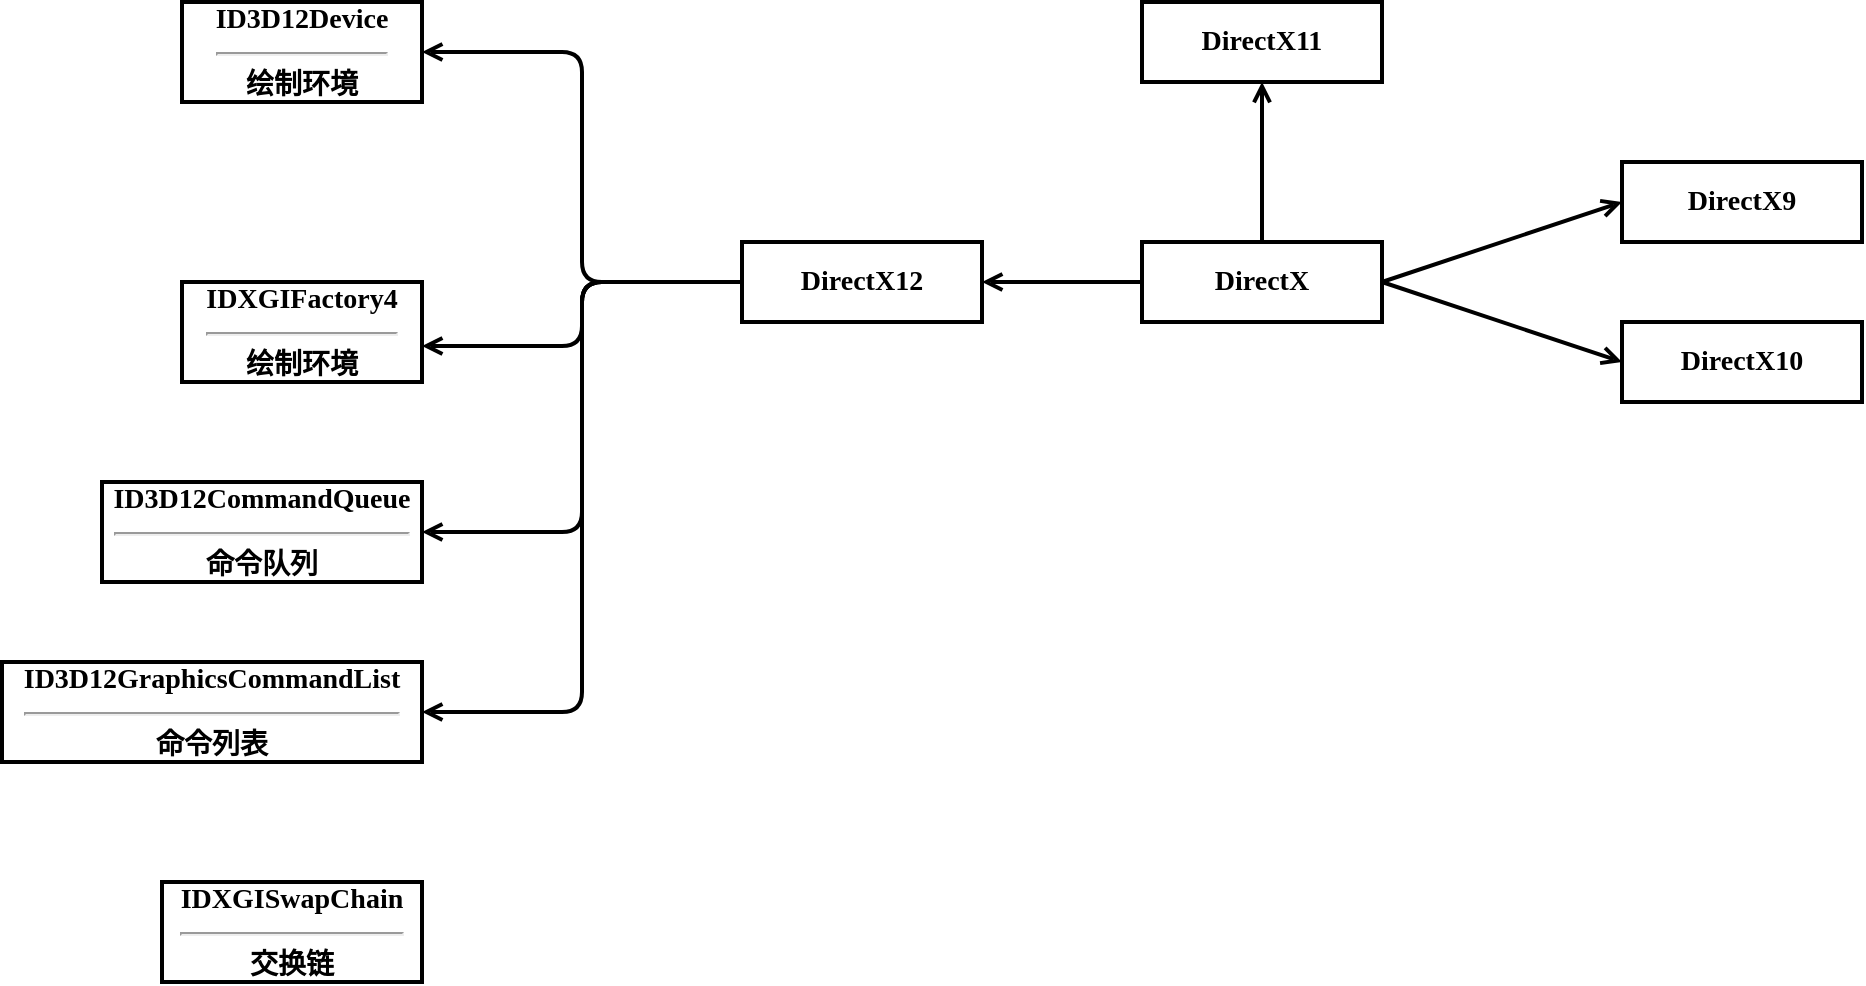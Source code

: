 <mxfile version="15.4.0" type="device" pages="2"><diagram id="eBcIH6b9l23G9IAImu_H" name="Page-1"><mxGraphModel dx="1913" dy="2095" grid="1" gridSize="10" guides="1" tooltips="1" connect="1" arrows="1" fold="1" page="1" pageScale="1" pageWidth="827" pageHeight="1169" math="0" shadow="0"><root><mxCell id="0"/><mxCell id="1" parent="0"/><mxCell id="t9ZsIAYddjeb4ANDbsls-3" value="" style="rounded=1;orthogonalLoop=1;jettySize=auto;html=1;fontFamily=Comic Sans MS;fontSize=14;strokeWidth=2;endArrow=open;endFill=0;entryX=0;entryY=0.5;entryDx=0;entryDy=0;exitX=1;exitY=0.5;exitDx=0;exitDy=0;" edge="1" parent="1" source="t9ZsIAYddjeb4ANDbsls-1" target="t9ZsIAYddjeb4ANDbsls-2"><mxGeometry relative="1" as="geometry"/></mxCell><mxCell id="t9ZsIAYddjeb4ANDbsls-5" style="edgeStyle=none;orthogonalLoop=1;jettySize=auto;html=1;exitX=1;exitY=0.5;exitDx=0;exitDy=0;entryX=0;entryY=0.5;entryDx=0;entryDy=0;fontFamily=Comic Sans MS;fontSize=14;endArrow=open;endFill=0;strokeWidth=2;" edge="1" parent="1" source="t9ZsIAYddjeb4ANDbsls-1" target="t9ZsIAYddjeb4ANDbsls-4"><mxGeometry relative="1" as="geometry"/></mxCell><mxCell id="t9ZsIAYddjeb4ANDbsls-7" value="" style="edgeStyle=none;orthogonalLoop=1;jettySize=auto;html=1;fontFamily=Comic Sans MS;fontSize=14;endArrow=open;endFill=0;strokeWidth=2;" edge="1" parent="1" source="t9ZsIAYddjeb4ANDbsls-1" target="t9ZsIAYddjeb4ANDbsls-6"><mxGeometry relative="1" as="geometry"/></mxCell><mxCell id="t9ZsIAYddjeb4ANDbsls-9" value="" style="edgeStyle=none;orthogonalLoop=1;jettySize=auto;html=1;fontFamily=Comic Sans MS;fontSize=14;endArrow=open;endFill=0;strokeWidth=2;" edge="1" parent="1" source="t9ZsIAYddjeb4ANDbsls-1" target="t9ZsIAYddjeb4ANDbsls-8"><mxGeometry relative="1" as="geometry"/></mxCell><mxCell id="t9ZsIAYddjeb4ANDbsls-1" value="DirectX" style="rounded=0;whiteSpace=wrap;html=1;fontFamily=Comic Sans MS;fontStyle=1;fontSize=14;strokeWidth=2;" vertex="1" parent="1"><mxGeometry x="200" y="120" width="120" height="40" as="geometry"/></mxCell><mxCell id="t9ZsIAYddjeb4ANDbsls-2" value="DirectX9" style="rounded=0;whiteSpace=wrap;html=1;fontFamily=Comic Sans MS;fontStyle=1;fontSize=14;strokeWidth=2;" vertex="1" parent="1"><mxGeometry x="440" y="80" width="120" height="40" as="geometry"/></mxCell><mxCell id="t9ZsIAYddjeb4ANDbsls-4" value="DirectX10" style="rounded=0;whiteSpace=wrap;html=1;fontFamily=Comic Sans MS;fontStyle=1;fontSize=14;strokeWidth=2;" vertex="1" parent="1"><mxGeometry x="440" y="160" width="120" height="40" as="geometry"/></mxCell><mxCell id="t9ZsIAYddjeb4ANDbsls-14" value="" style="edgeStyle=orthogonalEdgeStyle;orthogonalLoop=1;jettySize=auto;html=1;fontFamily=Comic Sans MS;fontSize=14;endArrow=open;endFill=0;strokeWidth=2;entryX=1;entryY=0.5;entryDx=0;entryDy=0;exitX=0;exitY=0.5;exitDx=0;exitDy=0;" edge="1" parent="1" source="t9ZsIAYddjeb4ANDbsls-6" target="t9ZsIAYddjeb4ANDbsls-13"><mxGeometry relative="1" as="geometry"/></mxCell><mxCell id="t9ZsIAYddjeb4ANDbsls-16" style="edgeStyle=orthogonalEdgeStyle;orthogonalLoop=1;jettySize=auto;html=1;entryX=1;entryY=0.64;entryDx=0;entryDy=0;entryPerimeter=0;fontFamily=Comic Sans MS;fontSize=14;endArrow=open;endFill=0;strokeWidth=2;" edge="1" parent="1" source="t9ZsIAYddjeb4ANDbsls-6" target="t9ZsIAYddjeb4ANDbsls-15"><mxGeometry relative="1" as="geometry"/></mxCell><mxCell id="t9ZsIAYddjeb4ANDbsls-18" style="edgeStyle=orthogonalEdgeStyle;orthogonalLoop=1;jettySize=auto;html=1;entryX=1;entryY=0.5;entryDx=0;entryDy=0;fontFamily=Comic Sans MS;fontSize=14;endArrow=open;endFill=0;strokeWidth=2;" edge="1" parent="1" source="t9ZsIAYddjeb4ANDbsls-6" target="t9ZsIAYddjeb4ANDbsls-17"><mxGeometry relative="1" as="geometry"/></mxCell><mxCell id="t9ZsIAYddjeb4ANDbsls-20" style="edgeStyle=orthogonalEdgeStyle;orthogonalLoop=1;jettySize=auto;html=1;entryX=1;entryY=0.5;entryDx=0;entryDy=0;fontFamily=Comic Sans MS;fontSize=14;endArrow=open;endFill=0;strokeWidth=2;" edge="1" parent="1" source="t9ZsIAYddjeb4ANDbsls-6" target="t9ZsIAYddjeb4ANDbsls-19"><mxGeometry relative="1" as="geometry"/></mxCell><mxCell id="t9ZsIAYddjeb4ANDbsls-6" value="DirectX12" style="rounded=0;whiteSpace=wrap;html=1;fontFamily=Comic Sans MS;fontStyle=1;fontSize=14;strokeWidth=2;" vertex="1" parent="1"><mxGeometry y="120" width="120" height="40" as="geometry"/></mxCell><mxCell id="t9ZsIAYddjeb4ANDbsls-8" value="DirectX11" style="rounded=0;whiteSpace=wrap;html=1;fontFamily=Comic Sans MS;fontStyle=1;fontSize=14;strokeWidth=2;" vertex="1" parent="1"><mxGeometry x="200" width="120" height="40" as="geometry"/></mxCell><mxCell id="t9ZsIAYddjeb4ANDbsls-13" value="ID3D12Device&lt;hr&gt;绘制环境" style="rounded=0;whiteSpace=wrap;html=1;fontFamily=Comic Sans MS;fontStyle=1;fontSize=14;strokeWidth=2;" vertex="1" parent="1"><mxGeometry x="-280" width="120" height="50" as="geometry"/></mxCell><mxCell id="t9ZsIAYddjeb4ANDbsls-15" value="IDXGIFactory4&lt;hr&gt;绘制环境" style="rounded=0;whiteSpace=wrap;html=1;fontFamily=Comic Sans MS;fontStyle=1;fontSize=14;strokeWidth=2;" vertex="1" parent="1"><mxGeometry x="-280" y="140" width="120" height="50" as="geometry"/></mxCell><mxCell id="t9ZsIAYddjeb4ANDbsls-17" value="ID3D12CommandQueue&lt;hr&gt;命令队列" style="rounded=0;whiteSpace=wrap;html=1;fontFamily=Comic Sans MS;fontStyle=1;fontSize=14;strokeWidth=2;" vertex="1" parent="1"><mxGeometry x="-320" y="240" width="160" height="50" as="geometry"/></mxCell><mxCell id="t9ZsIAYddjeb4ANDbsls-19" value="ID3D12GraphicsCommandList&lt;hr&gt;命令列表" style="rounded=0;whiteSpace=wrap;html=1;fontFamily=Comic Sans MS;fontStyle=1;fontSize=14;strokeWidth=2;" vertex="1" parent="1"><mxGeometry x="-370" y="330" width="210" height="50" as="geometry"/></mxCell><mxCell id="t9ZsIAYddjeb4ANDbsls-21" value="IDXGISwapChain&lt;br&gt;&lt;hr&gt;交换链" style="rounded=0;whiteSpace=wrap;html=1;fontFamily=Comic Sans MS;fontStyle=1;fontSize=14;strokeWidth=2;" vertex="1" parent="1"><mxGeometry x="-290" y="440" width="130" height="50" as="geometry"/></mxCell></root></mxGraphModel></diagram><diagram id="CpTjZJbqzDEEXZiqmW9y" name="Page-2"><mxGraphModel dx="1086" dy="926" grid="1" gridSize="10" guides="1" tooltips="1" connect="1" arrows="1" fold="1" page="1" pageScale="1" pageWidth="827" pageHeight="1169" math="0" shadow="0"><root><mxCell id="yzeUB2672g-xg26oP70H-0"/><mxCell id="yzeUB2672g-xg26oP70H-1" parent="yzeUB2672g-xg26oP70H-0"/></root></mxGraphModel></diagram></mxfile>